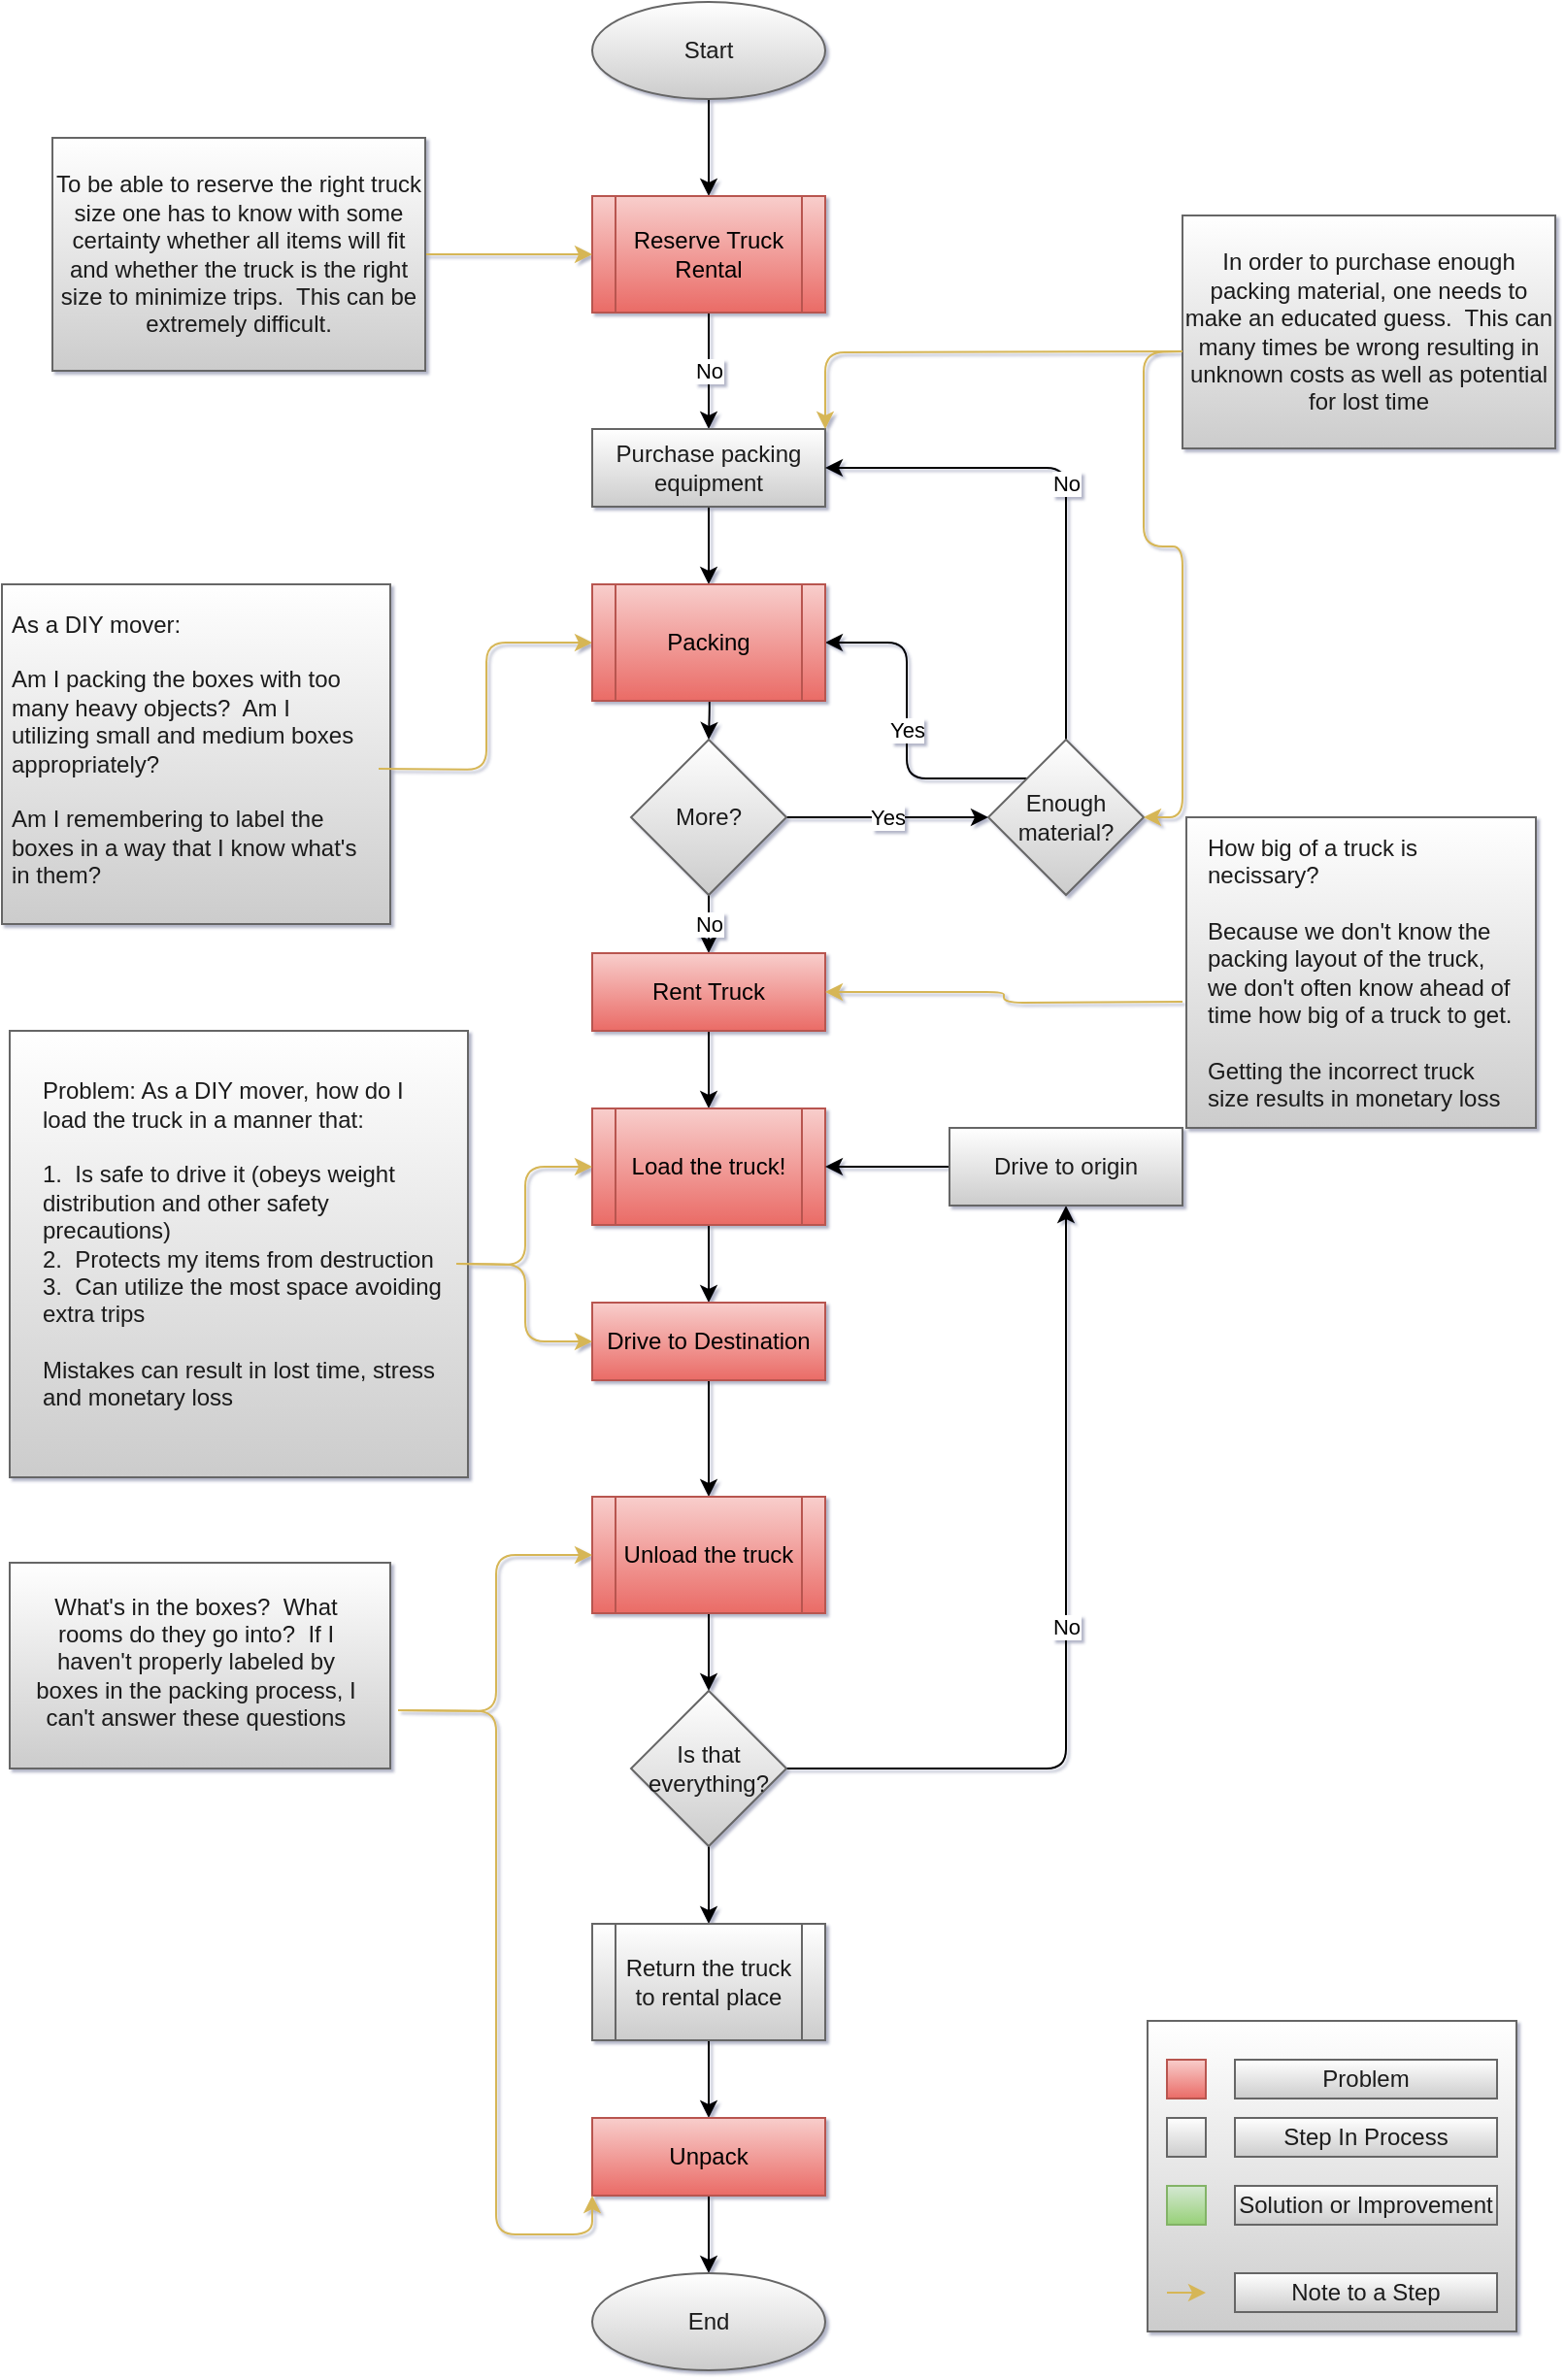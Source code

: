 <mxfile version="13.7.3" type="device" pages="4"><diagram id="C5RBs43oDa-KdzZeNtuy" name="Problem Overview"><mxGraphModel dx="236" dy="830" grid="1" gridSize="10" guides="1" tooltips="1" connect="1" arrows="1" fold="1" page="1" pageScale="1" pageWidth="850" pageHeight="1100" math="0" shadow="1"><root><mxCell id="WIyWlLk6GJQsqaUBKTNV-0"/><mxCell id="WIyWlLk6GJQsqaUBKTNV-1" parent="WIyWlLk6GJQsqaUBKTNV-0"/><mxCell id="DyLgXzrtBlcZjYFxmHDM-211" value="" style="whiteSpace=wrap;html=1;fillColor=#FFFFFF;gradientColor=#CCCCCC;strokeColor=#666666;fontColor=#1A1A1A;" parent="WIyWlLk6GJQsqaUBKTNV-1" vertex="1"><mxGeometry x="1480" y="520" width="180" height="160" as="geometry"/></mxCell><mxCell id="DyLgXzrtBlcZjYFxmHDM-210" value="&lt;span style=&quot;text-align: left&quot;&gt;In order to purchase enough packing material, one needs to make an educated guess.&amp;nbsp; This can many times be wrong resulting in unknown costs as well as potential for lost time&lt;/span&gt;" style="whiteSpace=wrap;html=1;fillColor=#FFFFFF;gradientColor=#CCCCCC;strokeColor=#666666;fontColor=#1A1A1A;" parent="WIyWlLk6GJQsqaUBKTNV-1" vertex="1"><mxGeometry x="1478" y="210" width="192" height="120" as="geometry"/></mxCell><mxCell id="DyLgXzrtBlcZjYFxmHDM-209" value="" style="whiteSpace=wrap;html=1;fillColor=#FFFFFF;gradientColor=#CCCCCC;strokeColor=#666666;fontColor=#1A1A1A;" parent="WIyWlLk6GJQsqaUBKTNV-1" vertex="1"><mxGeometry x="870" y="400" width="200" height="175" as="geometry"/></mxCell><mxCell id="DyLgXzrtBlcZjYFxmHDM-208" value="" style="whiteSpace=wrap;html=1;fillColor=#FFFFFF;gradientColor=#CCCCCC;strokeColor=#666666;fontColor=#1A1A1A;" parent="WIyWlLk6GJQsqaUBKTNV-1" vertex="1"><mxGeometry x="874" y="630" width="236" height="230" as="geometry"/></mxCell><mxCell id="DyLgXzrtBlcZjYFxmHDM-207" value="" style="whiteSpace=wrap;html=1;fillColor=#FFFFFF;gradientColor=#CCCCCC;strokeColor=#666666;fontColor=#1A1A1A;" parent="WIyWlLk6GJQsqaUBKTNV-1" vertex="1"><mxGeometry x="874" y="904" width="196" height="106" as="geometry"/></mxCell><mxCell id="0itfyKc3-GttF6jyZiGI-0" style="edgeStyle=orthogonalEdgeStyle;rounded=0;orthogonalLoop=1;jettySize=auto;html=1;entryX=0.5;entryY=0;entryDx=0;entryDy=0;" edge="1" parent="WIyWlLk6GJQsqaUBKTNV-1" source="DyLgXzrtBlcZjYFxmHDM-59" target="acMfZRj4_-eAgjOWTbhV-0"><mxGeometry relative="1" as="geometry"/></mxCell><mxCell id="DyLgXzrtBlcZjYFxmHDM-59" value="Start" style="ellipse;whiteSpace=wrap;html=1;fillColor=#FFFFFF;gradientColor=#CCCCCC;strokeColor=#666666;fontColor=#1A1A1A;" parent="WIyWlLk6GJQsqaUBKTNV-1" vertex="1"><mxGeometry x="1174" y="100" width="120" height="50" as="geometry"/></mxCell><mxCell id="DyLgXzrtBlcZjYFxmHDM-60" value="No" style="edgeStyle=orthogonalEdgeStyle;orthogonalLoop=1;jettySize=auto;html=1;exitX=0.5;exitY=1;exitDx=0;exitDy=0;" parent="WIyWlLk6GJQsqaUBKTNV-1" source="acMfZRj4_-eAgjOWTbhV-0" target="DyLgXzrtBlcZjYFxmHDM-64" edge="1"><mxGeometry relative="1" as="geometry"><mxPoint x="1234" y="230" as="sourcePoint"/></mxGeometry></mxCell><mxCell id="DyLgXzrtBlcZjYFxmHDM-63" style="edgeStyle=orthogonalEdgeStyle;orthogonalLoop=1;jettySize=auto;html=1;" parent="WIyWlLk6GJQsqaUBKTNV-1" source="DyLgXzrtBlcZjYFxmHDM-64" edge="1"><mxGeometry relative="1" as="geometry"><mxPoint x="1234" y="400" as="targetPoint"/></mxGeometry></mxCell><mxCell id="DyLgXzrtBlcZjYFxmHDM-64" value="Purchase packing equipment" style="whiteSpace=wrap;html=1;fontSize=12;fillColor=#FFFFFF;gradientColor=#CCCCCC;strokeColor=#666666;fontColor=#1A1A1A;" parent="WIyWlLk6GJQsqaUBKTNV-1" vertex="1"><mxGeometry x="1174" y="320" width="120" height="40" as="geometry"/></mxCell><mxCell id="DyLgXzrtBlcZjYFxmHDM-65" value="" style="edgeStyle=orthogonalEdgeStyle;orthogonalLoop=1;jettySize=auto;html=1;" parent="WIyWlLk6GJQsqaUBKTNV-1" target="DyLgXzrtBlcZjYFxmHDM-69" edge="1"><mxGeometry relative="1" as="geometry"><mxPoint x="1234" y="440" as="sourcePoint"/></mxGeometry></mxCell><mxCell id="DyLgXzrtBlcZjYFxmHDM-67" value="Yes" style="edgeStyle=orthogonalEdgeStyle;orthogonalLoop=1;jettySize=auto;html=1;" parent="WIyWlLk6GJQsqaUBKTNV-1" source="DyLgXzrtBlcZjYFxmHDM-69" target="DyLgXzrtBlcZjYFxmHDM-72" edge="1"><mxGeometry relative="1" as="geometry"/></mxCell><mxCell id="DyLgXzrtBlcZjYFxmHDM-68" value="No" style="edgeStyle=orthogonalEdgeStyle;orthogonalLoop=1;jettySize=auto;html=1;" parent="WIyWlLk6GJQsqaUBKTNV-1" source="DyLgXzrtBlcZjYFxmHDM-69" target="DyLgXzrtBlcZjYFxmHDM-74" edge="1"><mxGeometry relative="1" as="geometry"/></mxCell><mxCell id="DyLgXzrtBlcZjYFxmHDM-69" value="More?" style="rhombus;whiteSpace=wrap;html=1;fillColor=#FFFFFF;gradientColor=#CCCCCC;strokeColor=#666666;fontColor=#1A1A1A;" parent="WIyWlLk6GJQsqaUBKTNV-1" vertex="1"><mxGeometry x="1194" y="480" width="80" height="80" as="geometry"/></mxCell><mxCell id="DyLgXzrtBlcZjYFxmHDM-70" value="No" style="edgeStyle=orthogonalEdgeStyle;orthogonalLoop=1;jettySize=auto;html=1;entryX=1;entryY=0.5;entryDx=0;entryDy=0;exitX=0.5;exitY=0;exitDx=0;exitDy=0;" parent="WIyWlLk6GJQsqaUBKTNV-1" source="DyLgXzrtBlcZjYFxmHDM-72" target="DyLgXzrtBlcZjYFxmHDM-64" edge="1"><mxGeometry relative="1" as="geometry"/></mxCell><mxCell id="DyLgXzrtBlcZjYFxmHDM-71" value="Yes" style="edgeStyle=orthogonalEdgeStyle;orthogonalLoop=1;jettySize=auto;html=1;entryX=1;entryY=0.5;entryDx=0;entryDy=0;exitX=0;exitY=0;exitDx=0;exitDy=0;" parent="WIyWlLk6GJQsqaUBKTNV-1" source="DyLgXzrtBlcZjYFxmHDM-72" target="7VeZ6zCyq4JgEeCvfGma-0" edge="1"><mxGeometry relative="1" as="geometry"><mxPoint x="1294" y="420" as="targetPoint"/></mxGeometry></mxCell><mxCell id="DyLgXzrtBlcZjYFxmHDM-72" value="Enough material?" style="rhombus;whiteSpace=wrap;html=1;fillColor=#FFFFFF;gradientColor=#CCCCCC;strokeColor=#666666;fontColor=#1A1A1A;" parent="WIyWlLk6GJQsqaUBKTNV-1" vertex="1"><mxGeometry x="1378" y="480" width="80" height="80" as="geometry"/></mxCell><mxCell id="DyLgXzrtBlcZjYFxmHDM-73" value="" style="edgeStyle=orthogonalEdgeStyle;orthogonalLoop=1;jettySize=auto;html=1;" parent="WIyWlLk6GJQsqaUBKTNV-1" source="DyLgXzrtBlcZjYFxmHDM-74" target="DyLgXzrtBlcZjYFxmHDM-76" edge="1"><mxGeometry relative="1" as="geometry"/></mxCell><mxCell id="DyLgXzrtBlcZjYFxmHDM-74" value="Rent Truck" style="whiteSpace=wrap;html=1;fontSize=12;glass=0;strokeWidth=1;shadow=0;fillColor=#f8cecc;gradientColor=#ea6b66;strokeColor=#b85450;" parent="WIyWlLk6GJQsqaUBKTNV-1" vertex="1"><mxGeometry x="1174" y="590" width="120" height="40" as="geometry"/></mxCell><mxCell id="DyLgXzrtBlcZjYFxmHDM-75" value="" style="edgeStyle=orthogonalEdgeStyle;orthogonalLoop=1;jettySize=auto;html=1;" parent="WIyWlLk6GJQsqaUBKTNV-1" source="DyLgXzrtBlcZjYFxmHDM-76" target="DyLgXzrtBlcZjYFxmHDM-78" edge="1"><mxGeometry relative="1" as="geometry"/></mxCell><mxCell id="DyLgXzrtBlcZjYFxmHDM-76" value="Load the truck!" style="shape=process;whiteSpace=wrap;html=1;backgroundOutline=1;fillColor=#f8cecc;gradientColor=#ea6b66;strokeColor=#b85450;" parent="WIyWlLk6GJQsqaUBKTNV-1" vertex="1"><mxGeometry x="1174" y="670" width="120" height="60" as="geometry"/></mxCell><mxCell id="DyLgXzrtBlcZjYFxmHDM-77" value="" style="edgeStyle=orthogonalEdgeStyle;orthogonalLoop=1;jettySize=auto;html=1;" parent="WIyWlLk6GJQsqaUBKTNV-1" source="DyLgXzrtBlcZjYFxmHDM-78" target="DyLgXzrtBlcZjYFxmHDM-80" edge="1"><mxGeometry relative="1" as="geometry"/></mxCell><mxCell id="DyLgXzrtBlcZjYFxmHDM-78" value="Drive to Destination" style="whiteSpace=wrap;html=1;fontSize=12;glass=0;strokeWidth=1;shadow=0;fillColor=#f8cecc;gradientColor=#ea6b66;strokeColor=#b85450;" parent="WIyWlLk6GJQsqaUBKTNV-1" vertex="1"><mxGeometry x="1174" y="770" width="120" height="40" as="geometry"/></mxCell><mxCell id="DyLgXzrtBlcZjYFxmHDM-79" value="" style="edgeStyle=orthogonalEdgeStyle;orthogonalLoop=1;jettySize=auto;html=1;" parent="WIyWlLk6GJQsqaUBKTNV-1" source="DyLgXzrtBlcZjYFxmHDM-80" target="DyLgXzrtBlcZjYFxmHDM-83" edge="1"><mxGeometry relative="1" as="geometry"/></mxCell><mxCell id="DyLgXzrtBlcZjYFxmHDM-80" value="Unload the truck" style="shape=process;whiteSpace=wrap;html=1;backgroundOutline=1;fillColor=#f8cecc;gradientColor=#ea6b66;strokeColor=#b85450;" parent="WIyWlLk6GJQsqaUBKTNV-1" vertex="1"><mxGeometry x="1174" y="870" width="120" height="60" as="geometry"/></mxCell><mxCell id="DyLgXzrtBlcZjYFxmHDM-81" value="No" style="edgeStyle=orthogonalEdgeStyle;orthogonalLoop=1;jettySize=auto;html=1;entryX=0.5;entryY=1;entryDx=0;entryDy=0;" parent="WIyWlLk6GJQsqaUBKTNV-1" source="DyLgXzrtBlcZjYFxmHDM-83" target="DyLgXzrtBlcZjYFxmHDM-85" edge="1"><mxGeometry relative="1" as="geometry"/></mxCell><mxCell id="DyLgXzrtBlcZjYFxmHDM-82" value="" style="edgeStyle=orthogonalEdgeStyle;orthogonalLoop=1;jettySize=auto;html=1;" parent="WIyWlLk6GJQsqaUBKTNV-1" source="DyLgXzrtBlcZjYFxmHDM-83" target="DyLgXzrtBlcZjYFxmHDM-87" edge="1"><mxGeometry relative="1" as="geometry"/></mxCell><mxCell id="DyLgXzrtBlcZjYFxmHDM-83" value="Is that everything?" style="rhombus;whiteSpace=wrap;html=1;fillColor=#FFFFFF;gradientColor=#CCCCCC;strokeColor=#666666;fontColor=#1A1A1A;" parent="WIyWlLk6GJQsqaUBKTNV-1" vertex="1"><mxGeometry x="1194" y="970" width="80" height="80" as="geometry"/></mxCell><mxCell id="DyLgXzrtBlcZjYFxmHDM-84" value="" style="edgeStyle=orthogonalEdgeStyle;orthogonalLoop=1;jettySize=auto;html=1;" parent="WIyWlLk6GJQsqaUBKTNV-1" source="DyLgXzrtBlcZjYFxmHDM-85" target="DyLgXzrtBlcZjYFxmHDM-76" edge="1"><mxGeometry relative="1" as="geometry"/></mxCell><mxCell id="DyLgXzrtBlcZjYFxmHDM-85" value="Drive to origin" style="whiteSpace=wrap;html=1;fontSize=12;glass=0;strokeWidth=1;shadow=0;fillColor=#FFFFFF;gradientColor=#CCCCCC;strokeColor=#666666;fontColor=#1A1A1A;" parent="WIyWlLk6GJQsqaUBKTNV-1" vertex="1"><mxGeometry x="1358" y="680" width="120" height="40" as="geometry"/></mxCell><mxCell id="DyLgXzrtBlcZjYFxmHDM-86" value="" style="edgeStyle=orthogonalEdgeStyle;orthogonalLoop=1;jettySize=auto;html=1;" parent="WIyWlLk6GJQsqaUBKTNV-1" source="DyLgXzrtBlcZjYFxmHDM-87" target="DyLgXzrtBlcZjYFxmHDM-88" edge="1"><mxGeometry relative="1" as="geometry"/></mxCell><mxCell id="DyLgXzrtBlcZjYFxmHDM-87" value="Return the truck to rental place" style="shape=process;whiteSpace=wrap;html=1;backgroundOutline=1;fillColor=#FFFFFF;gradientColor=#CCCCCC;strokeColor=#666666;fontColor=#1A1A1A;" parent="WIyWlLk6GJQsqaUBKTNV-1" vertex="1"><mxGeometry x="1174" y="1090" width="120" height="60" as="geometry"/></mxCell><mxCell id="yspAP1TjKuy38yF3KLQW-1" value="" style="edgeStyle=orthogonalEdgeStyle;orthogonalLoop=1;jettySize=auto;html=1;" parent="WIyWlLk6GJQsqaUBKTNV-1" source="DyLgXzrtBlcZjYFxmHDM-88" target="yspAP1TjKuy38yF3KLQW-0" edge="1"><mxGeometry relative="1" as="geometry"/></mxCell><mxCell id="DyLgXzrtBlcZjYFxmHDM-88" value="Unpack" style="whiteSpace=wrap;html=1;fontSize=12;glass=0;strokeWidth=1;shadow=0;fillColor=#f8cecc;gradientColor=#ea6b66;strokeColor=#b85450;" parent="WIyWlLk6GJQsqaUBKTNV-1" vertex="1"><mxGeometry x="1174" y="1190" width="120" height="40" as="geometry"/></mxCell><mxCell id="DyLgXzrtBlcZjYFxmHDM-91" style="edgeStyle=orthogonalEdgeStyle;orthogonalLoop=1;jettySize=auto;html=1;entryX=1;entryY=0;entryDx=0;entryDy=0;gradientColor=#ffd966;fillColor=#fff2cc;strokeColor=#d6b656;" parent="WIyWlLk6GJQsqaUBKTNV-1" target="DyLgXzrtBlcZjYFxmHDM-64" edge="1"><mxGeometry relative="1" as="geometry"><mxPoint x="1478" y="280" as="sourcePoint"/></mxGeometry></mxCell><mxCell id="DyLgXzrtBlcZjYFxmHDM-92" style="edgeStyle=orthogonalEdgeStyle;orthogonalLoop=1;jettySize=auto;html=1;entryX=1;entryY=0.5;entryDx=0;entryDy=0;gradientColor=#ffd966;fillColor=#fff2cc;strokeColor=#d6b656;" parent="WIyWlLk6GJQsqaUBKTNV-1" target="DyLgXzrtBlcZjYFxmHDM-72" edge="1"><mxGeometry relative="1" as="geometry"><mxPoint x="1478" y="280" as="sourcePoint"/></mxGeometry></mxCell><mxCell id="DyLgXzrtBlcZjYFxmHDM-94" style="edgeStyle=orthogonalEdgeStyle;orthogonalLoop=1;jettySize=auto;html=1;gradientColor=#ffd966;fillColor=#fff2cc;strokeColor=#d6b656;" parent="WIyWlLk6GJQsqaUBKTNV-1" target="DyLgXzrtBlcZjYFxmHDM-74" edge="1"><mxGeometry relative="1" as="geometry"><mxPoint x="1478" y="615" as="sourcePoint"/></mxGeometry></mxCell><mxCell id="DyLgXzrtBlcZjYFxmHDM-96" style="edgeStyle=orthogonalEdgeStyle;orthogonalLoop=1;jettySize=auto;html=1;entryX=0;entryY=0.5;entryDx=0;entryDy=0;gradientColor=#ffd966;fillColor=#fff2cc;strokeColor=#d6b656;" parent="WIyWlLk6GJQsqaUBKTNV-1" target="DyLgXzrtBlcZjYFxmHDM-76" edge="1"><mxGeometry relative="1" as="geometry"><mxPoint x="1104" y="750" as="sourcePoint"/></mxGeometry></mxCell><mxCell id="DyLgXzrtBlcZjYFxmHDM-97" style="edgeStyle=orthogonalEdgeStyle;orthogonalLoop=1;jettySize=auto;html=1;entryX=0;entryY=0.5;entryDx=0;entryDy=0;gradientColor=#ffd966;fillColor=#fff2cc;strokeColor=#d6b656;" parent="WIyWlLk6GJQsqaUBKTNV-1" target="DyLgXzrtBlcZjYFxmHDM-78" edge="1"><mxGeometry relative="1" as="geometry"><mxPoint x="1104" y="750" as="sourcePoint"/></mxGeometry></mxCell><mxCell id="DyLgXzrtBlcZjYFxmHDM-99" style="edgeStyle=orthogonalEdgeStyle;orthogonalLoop=1;jettySize=auto;html=1;entryX=0;entryY=0.5;entryDx=0;entryDy=0;gradientColor=#ffd966;fillColor=#fff2cc;strokeColor=#d6b656;" parent="WIyWlLk6GJQsqaUBKTNV-1" target="DyLgXzrtBlcZjYFxmHDM-80" edge="1"><mxGeometry relative="1" as="geometry"><mxPoint x="1074" y="980" as="sourcePoint"/></mxGeometry></mxCell><mxCell id="DyLgXzrtBlcZjYFxmHDM-100" style="edgeStyle=orthogonalEdgeStyle;orthogonalLoop=1;jettySize=auto;html=1;entryX=0;entryY=1;entryDx=0;entryDy=0;gradientColor=#ffd966;fillColor=#fff2cc;strokeColor=#d6b656;" parent="WIyWlLk6GJQsqaUBKTNV-1" target="DyLgXzrtBlcZjYFxmHDM-88" edge="1"><mxGeometry relative="1" as="geometry"><mxPoint x="1074" y="980" as="sourcePoint"/></mxGeometry></mxCell><mxCell id="DyLgXzrtBlcZjYFxmHDM-102" style="edgeStyle=orthogonalEdgeStyle;orthogonalLoop=1;jettySize=auto;html=1;exitX=0.5;exitY=1;exitDx=0;exitDy=0;" parent="WIyWlLk6GJQsqaUBKTNV-1" edge="1"><mxGeometry relative="1" as="geometry"><mxPoint x="979" y="1040" as="sourcePoint"/><mxPoint x="979" y="1040" as="targetPoint"/></mxGeometry></mxCell><mxCell id="DyLgXzrtBlcZjYFxmHDM-103" style="edgeStyle=orthogonalEdgeStyle;orthogonalLoop=1;jettySize=auto;html=1;entryX=0;entryY=0.5;entryDx=0;entryDy=0;gradientColor=#ffd966;fillColor=#fff2cc;strokeColor=#d6b656;" parent="WIyWlLk6GJQsqaUBKTNV-1" target="7VeZ6zCyq4JgEeCvfGma-0" edge="1"><mxGeometry relative="1" as="geometry"><mxPoint x="1064" y="495" as="sourcePoint"/><mxPoint x="1174" y="420" as="targetPoint"/></mxGeometry></mxCell><mxCell id="DyLgXzrtBlcZjYFxmHDM-197" value="" style="group;fillColor=#FFFFFF;gradientColor=#CCCCCC;strokeColor=#666666;fontColor=#1A1A1A;" parent="WIyWlLk6GJQsqaUBKTNV-1" vertex="1" connectable="0"><mxGeometry x="1460" y="1140" width="190" height="160" as="geometry"/></mxCell><mxCell id="DyLgXzrtBlcZjYFxmHDM-198" value="" style="verticalLabelPosition=bottom;verticalAlign=top;html=1;shape=mxgraph.basic.rect;fillColor2=none;strokeWidth=1;size=20;indent=5;fillColor=#FFFFFF;gradientColor=#CCCCCC;strokeColor=#666666;fontColor=#1A1A1A;" parent="DyLgXzrtBlcZjYFxmHDM-197" vertex="1"><mxGeometry width="190" height="160" as="geometry"/></mxCell><mxCell id="DyLgXzrtBlcZjYFxmHDM-199" value="" style="verticalLabelPosition=bottom;verticalAlign=top;html=1;shape=mxgraph.basic.rect;fillColor2=none;strokeWidth=1;size=20;indent=5;fillColor=#f8cecc;gradientColor=#ea6b66;strokeColor=#b85450;" parent="DyLgXzrtBlcZjYFxmHDM-197" vertex="1"><mxGeometry x="10" y="20" width="20" height="20" as="geometry"/></mxCell><mxCell id="DyLgXzrtBlcZjYFxmHDM-200" value="Problem" style="text;html=1;align=center;verticalAlign=middle;whiteSpace=wrap;fillColor=#FFFFFF;gradientColor=#CCCCCC;strokeColor=#666666;fontColor=#1A1A1A;" parent="DyLgXzrtBlcZjYFxmHDM-197" vertex="1"><mxGeometry x="45" y="20" width="135" height="20" as="geometry"/></mxCell><mxCell id="DyLgXzrtBlcZjYFxmHDM-201" value="" style="verticalLabelPosition=bottom;verticalAlign=top;html=1;shape=mxgraph.basic.rect;fillColor2=none;strokeWidth=1;size=20;indent=5;fillColor=#FFFFFF;gradientColor=#CCCCCC;strokeColor=#666666;fontColor=#1A1A1A;" parent="DyLgXzrtBlcZjYFxmHDM-197" vertex="1"><mxGeometry x="10" y="50" width="20" height="20" as="geometry"/></mxCell><mxCell id="DyLgXzrtBlcZjYFxmHDM-202" value="Step In Process" style="text;html=1;align=center;verticalAlign=middle;whiteSpace=wrap;fillColor=#FFFFFF;gradientColor=#CCCCCC;strokeColor=#666666;fontColor=#1A1A1A;" parent="DyLgXzrtBlcZjYFxmHDM-197" vertex="1"><mxGeometry x="45" y="50" width="135" height="20" as="geometry"/></mxCell><mxCell id="DyLgXzrtBlcZjYFxmHDM-203" value="" style="verticalLabelPosition=bottom;verticalAlign=top;html=1;shape=mxgraph.basic.rect;fillColor2=none;strokeWidth=1;size=20;indent=5;fillColor=#d5e8d4;gradientColor=#97d077;strokeColor=#82b366;" parent="DyLgXzrtBlcZjYFxmHDM-197" vertex="1"><mxGeometry x="10" y="85" width="20" height="20" as="geometry"/></mxCell><mxCell id="DyLgXzrtBlcZjYFxmHDM-204" value="Solution or Improvement" style="text;html=1;align=center;verticalAlign=middle;whiteSpace=wrap;fillColor=#FFFFFF;gradientColor=#CCCCCC;strokeColor=#666666;fontColor=#1A1A1A;" parent="DyLgXzrtBlcZjYFxmHDM-197" vertex="1"><mxGeometry x="45" y="85" width="135" height="20" as="geometry"/></mxCell><mxCell id="DyLgXzrtBlcZjYFxmHDM-205" value="" style="endArrow=classic;html=1;gradientColor=#ffd966;fillColor=#fff2cc;strokeColor=#d6b656;" parent="DyLgXzrtBlcZjYFxmHDM-197" edge="1"><mxGeometry width="50" height="50" relative="1" as="geometry"><mxPoint x="10" y="140" as="sourcePoint"/><mxPoint x="30" y="140" as="targetPoint"/></mxGeometry></mxCell><mxCell id="DyLgXzrtBlcZjYFxmHDM-206" value="Note to a Step" style="text;html=1;align=center;verticalAlign=middle;whiteSpace=wrap;fillColor=#FFFFFF;gradientColor=#CCCCCC;strokeColor=#666666;fontColor=#1A1A1A;" parent="DyLgXzrtBlcZjYFxmHDM-197" vertex="1"><mxGeometry x="45" y="130" width="135" height="20" as="geometry"/></mxCell><mxCell id="yspAP1TjKuy38yF3KLQW-0" value="End" style="ellipse;whiteSpace=wrap;html=1;fillColor=#FFFFFF;gradientColor=#CCCCCC;strokeColor=#666666;fontColor=#1A1A1A;" parent="WIyWlLk6GJQsqaUBKTNV-1" vertex="1"><mxGeometry x="1174" y="1270" width="120" height="50" as="geometry"/></mxCell><mxCell id="yspAP1TjKuy38yF3KLQW-2" value="&lt;div style=&quot;text-align: left&quot;&gt;How big of a truck is necissary?&lt;/div&gt;&lt;div style=&quot;text-align: left&quot;&gt;&lt;br&gt;&lt;/div&gt;&lt;div style=&quot;text-align: left&quot;&gt;Because we don't know the packing layout of the truck, we don't often know ahead of time how big of a truck to get.&lt;/div&gt;&lt;div style=&quot;text-align: left&quot;&gt;&lt;br&gt;&lt;/div&gt;&lt;div style=&quot;text-align: left&quot;&gt;Getting the incorrect truck size results in monetary loss&lt;/div&gt;" style="text;html=1;strokeColor=none;fillColor=none;align=center;verticalAlign=middle;whiteSpace=wrap;rounded=0;fontColor=#1A1A1A;" parent="WIyWlLk6GJQsqaUBKTNV-1" vertex="1"><mxGeometry x="1490" y="530" width="160" height="140" as="geometry"/></mxCell><mxCell id="yspAP1TjKuy38yF3KLQW-4" value="&lt;div style=&quot;text-align: left&quot;&gt;As a DIY mover:&lt;/div&gt;&lt;div style=&quot;text-align: left&quot;&gt;&lt;br&gt;&lt;/div&gt;&lt;div style=&quot;text-align: left&quot;&gt;Am I packing the boxes with too many heavy objects?&amp;nbsp; Am I utilizing small and medium boxes appropriately?&lt;br&gt;&lt;/div&gt;&lt;div style=&quot;text-align: left&quot;&gt;&lt;br&gt;&lt;/div&gt;&lt;div style=&quot;text-align: left&quot;&gt;Am I remembering to label the boxes in a way that I know what's in them?&lt;/div&gt;" style="text;html=1;strokeColor=none;fillColor=none;align=center;verticalAlign=middle;whiteSpace=wrap;rounded=0;fontColor=#1A1A1A;" parent="WIyWlLk6GJQsqaUBKTNV-1" vertex="1"><mxGeometry x="874" y="400" width="186" height="170" as="geometry"/></mxCell><mxCell id="yspAP1TjKuy38yF3KLQW-5" value="&lt;div style=&quot;text-align: left&quot;&gt;Problem: As a DIY mover, how do I load the truck in a manner that:&lt;/div&gt;&lt;div style=&quot;text-align: left&quot;&gt;&lt;br&gt;&lt;/div&gt;&lt;div style=&quot;text-align: left&quot;&gt;1.&amp;nbsp; Is safe to drive it (obeys weight distribution and other safety precautions)&lt;br&gt;&lt;/div&gt;&lt;div style=&quot;text-align: left&quot;&gt;2.&amp;nbsp; Protects my items from destruction&lt;/div&gt;&lt;div style=&quot;text-align: left&quot;&gt;3.&amp;nbsp; Can utilize the most space avoiding extra trips&lt;/div&gt;&lt;div style=&quot;text-align: left&quot;&gt;&lt;br&gt;&lt;/div&gt;&lt;div style=&quot;text-align: left&quot;&gt;Mistakes can result in lost time, stress and monetary loss&lt;/div&gt;" style="text;html=1;strokeColor=none;fillColor=none;align=center;verticalAlign=middle;whiteSpace=wrap;rounded=0;fontColor=#1A1A1A;" parent="WIyWlLk6GJQsqaUBKTNV-1" vertex="1"><mxGeometry x="890" y="640" width="210" height="200" as="geometry"/></mxCell><mxCell id="yspAP1TjKuy38yF3KLQW-6" value="&lt;span style=&quot;text-align: left&quot;&gt;What's in the boxes?&amp;nbsp; What rooms do they go into?&amp;nbsp; If I haven't properly labeled by boxes in the packing process, I can't answer these questions&lt;/span&gt;" style="text;html=1;strokeColor=none;fillColor=none;align=center;verticalAlign=middle;whiteSpace=wrap;rounded=0;fontColor=#1A1A1A;" parent="WIyWlLk6GJQsqaUBKTNV-1" vertex="1"><mxGeometry x="880" y="910" width="180" height="90" as="geometry"/></mxCell><mxCell id="7VeZ6zCyq4JgEeCvfGma-0" value="Packing" style="shape=process;whiteSpace=wrap;html=1;backgroundOutline=1;gradientColor=#ea6b66;fillColor=#f8cecc;strokeColor=#b85450;" parent="WIyWlLk6GJQsqaUBKTNV-1" vertex="1"><mxGeometry x="1174" y="400" width="120" height="60" as="geometry"/></mxCell><mxCell id="acMfZRj4_-eAgjOWTbhV-0" value="Reserve Truck Rental" style="shape=process;whiteSpace=wrap;html=1;backgroundOutline=1;strokeColor=#b85450;fillColor=#f8cecc;gradientColor=#ea6b66;" vertex="1" parent="WIyWlLk6GJQsqaUBKTNV-1"><mxGeometry x="1174" y="200" width="120" height="60" as="geometry"/></mxCell><mxCell id="acMfZRj4_-eAgjOWTbhV-3" style="edgeStyle=orthogonalEdgeStyle;rounded=1;orthogonalLoop=1;jettySize=auto;html=1;entryX=0;entryY=0.5;entryDx=0;entryDy=0;strokeColor=#d6b656;fillColor=#fff2cc;gradientColor=#ffd966;" edge="1" parent="WIyWlLk6GJQsqaUBKTNV-1" source="acMfZRj4_-eAgjOWTbhV-2" target="acMfZRj4_-eAgjOWTbhV-0"><mxGeometry relative="1" as="geometry"/></mxCell><mxCell id="acMfZRj4_-eAgjOWTbhV-2" value="To be able to reserve the right truck size one has to know with some certainty whether all items will fit and whether the truck is the right size to minimize trips.&amp;nbsp; This can be extremely difficult." style="whiteSpace=wrap;html=1;fillColor=#FFFFFF;gradientColor=#CCCCCC;strokeColor=#666666;fontColor=#1A1A1A;glass=0;spacing=2;" vertex="1" parent="WIyWlLk6GJQsqaUBKTNV-1"><mxGeometry x="896" y="170" width="192" height="120" as="geometry"/></mxCell></root></mxGraphModel></diagram><diagram id="x00wL6P3tj1RHZsBZmqV" name="Pre-Move"><mxGraphModel dx="1086" dy="830" grid="1" gridSize="10" guides="1" tooltips="1" connect="1" arrows="1" fold="1" page="1" pageScale="1" pageWidth="850" pageHeight="1100" math="0" shadow="0"><root><mxCell id="VOyi4eSPJhqy1Ba3iAlA-0"/><mxCell id="VOyi4eSPJhqy1Ba3iAlA-1" parent="VOyi4eSPJhqy1Ba3iAlA-0"/><mxCell id="FVb2MInVUWblncjjupIr-2" style="edgeStyle=orthogonalEdgeStyle;orthogonalLoop=1;jettySize=auto;html=1;entryX=0.5;entryY=0;entryDx=0;entryDy=0;" parent="VOyi4eSPJhqy1Ba3iAlA-1" source="FVb2MInVUWblncjjupIr-3" target="h83wjQG8SRNKwDdhPuxF-0" edge="1"><mxGeometry relative="1" as="geometry"><mxPoint x="280" y="300" as="targetPoint"/></mxGeometry></mxCell><mxCell id="FVb2MInVUWblncjjupIr-3" value="Purchase packing equipment" style="whiteSpace=wrap;html=1;fontSize=12;strokeColor=#666666;fillColor=#FFFFFF;gradientColor=#CCCCCC;fontColor=#1A1A1A;" parent="VOyi4eSPJhqy1Ba3iAlA-1" vertex="1"><mxGeometry x="220" y="210" width="120" height="40" as="geometry"/></mxCell><mxCell id="FVb2MInVUWblncjjupIr-4" value="" style="edgeStyle=orthogonalEdgeStyle;orthogonalLoop=1;jettySize=auto;html=1;exitX=0.5;exitY=1;exitDx=0;exitDy=0;exitPerimeter=0;" parent="VOyi4eSPJhqy1Ba3iAlA-1" source="h83wjQG8SRNKwDdhPuxF-0" target="FVb2MInVUWblncjjupIr-9" edge="1"><mxGeometry relative="1" as="geometry"><mxPoint x="280" y="340" as="sourcePoint"/></mxGeometry></mxCell><mxCell id="FVb2MInVUWblncjjupIr-6" value="Yes" style="edgeStyle=orthogonalEdgeStyle;orthogonalLoop=1;jettySize=auto;html=1;" parent="VOyi4eSPJhqy1Ba3iAlA-1" source="FVb2MInVUWblncjjupIr-9" target="FVb2MInVUWblncjjupIr-12" edge="1"><mxGeometry relative="1" as="geometry"/></mxCell><mxCell id="FVb2MInVUWblncjjupIr-7" style="edgeStyle=orthogonalEdgeStyle;orthogonalLoop=1;jettySize=auto;html=1;entryX=1;entryY=0.5;entryDx=0;entryDy=0;" parent="VOyi4eSPJhqy1Ba3iAlA-1" source="FVb2MInVUWblncjjupIr-9" target="FVb2MInVUWblncjjupIr-24" edge="1"><mxGeometry relative="1" as="geometry"/></mxCell><mxCell id="FVb2MInVUWblncjjupIr-8" value="No" style="edgeLabel;html=1;align=center;verticalAlign=middle;resizable=0;points=[];" parent="FVb2MInVUWblncjjupIr-7" vertex="1" connectable="0"><mxGeometry x="-0.736" y="-3" relative="1" as="geometry"><mxPoint as="offset"/></mxGeometry></mxCell><mxCell id="FVb2MInVUWblncjjupIr-9" value="More?" style="rhombus;whiteSpace=wrap;html=1;fontColor=#1A1A1A;strokeColor=#666666;fillColor=#FFFFFF;gradientColor=#CCCCCC;" parent="VOyi4eSPJhqy1Ba3iAlA-1" vertex="1"><mxGeometry x="240" y="400" width="80" height="80" as="geometry"/></mxCell><mxCell id="FVb2MInVUWblncjjupIr-10" value="No" style="edgeStyle=orthogonalEdgeStyle;orthogonalLoop=1;jettySize=auto;html=1;entryX=1;entryY=0.5;entryDx=0;entryDy=0;exitX=0.5;exitY=0;exitDx=0;exitDy=0;" parent="VOyi4eSPJhqy1Ba3iAlA-1" source="FVb2MInVUWblncjjupIr-12" target="FVb2MInVUWblncjjupIr-3" edge="1"><mxGeometry relative="1" as="geometry"/></mxCell><mxCell id="FVb2MInVUWblncjjupIr-11" value="Yes" style="edgeStyle=orthogonalEdgeStyle;orthogonalLoop=1;jettySize=auto;html=1;entryX=1;entryY=0.5;entryDx=0;entryDy=0;exitX=0;exitY=0;exitDx=0;exitDy=0;" parent="VOyi4eSPJhqy1Ba3iAlA-1" source="FVb2MInVUWblncjjupIr-12" target="h83wjQG8SRNKwDdhPuxF-0" edge="1"><mxGeometry relative="1" as="geometry"><mxPoint x="340" y="320" as="targetPoint"/></mxGeometry></mxCell><mxCell id="FVb2MInVUWblncjjupIr-12" value="Enough material?" style="rhombus;whiteSpace=wrap;html=1;strokeColor=#666666;fillColor=#FFFFFF;gradientColor=#CCCCCC;fontColor=#1A1A1A;" parent="VOyi4eSPJhqy1Ba3iAlA-1" vertex="1"><mxGeometry x="400" y="350" width="80" height="80" as="geometry"/></mxCell><mxCell id="FVb2MInVUWblncjjupIr-19" value="Start" style="ellipse;whiteSpace=wrap;html=1;fontColor=#1A1A1A;strokeColor=#666666;fillColor=#FFFFFF;gradientColor=#CCCCCC;" parent="VOyi4eSPJhqy1Ba3iAlA-1" vertex="1"><mxGeometry x="40" y="110" width="120" height="50" as="geometry"/></mxCell><mxCell id="FVb2MInVUWblncjjupIr-20" style="edgeStyle=orthogonalEdgeStyle;orthogonalLoop=1;jettySize=auto;html=1;exitX=0.5;exitY=1;exitDx=0;exitDy=0;" parent="VOyi4eSPJhqy1Ba3iAlA-1" source="FVb2MInVUWblncjjupIr-19" target="FVb2MInVUWblncjjupIr-24" edge="1"><mxGeometry relative="1" as="geometry"><mxPoint x="100" y="170" as="sourcePoint"/></mxGeometry></mxCell><mxCell id="FVb2MInVUWblncjjupIr-22" style="edgeStyle=orthogonalEdgeStyle;orthogonalLoop=1;jettySize=auto;html=1;" parent="VOyi4eSPJhqy1Ba3iAlA-1" source="FVb2MInVUWblncjjupIr-24" target="FVb2MInVUWblncjjupIr-26" edge="1"><mxGeometry relative="1" as="geometry"/></mxCell><mxCell id="FVb2MInVUWblncjjupIr-23" style="edgeStyle=orthogonalEdgeStyle;orthogonalLoop=1;jettySize=auto;html=1;entryX=0;entryY=0.5;entryDx=0;entryDy=0;" parent="VOyi4eSPJhqy1Ba3iAlA-1" source="FVb2MInVUWblncjjupIr-24" target="EgDQx3jbGXvPpWjE-NIF-0" edge="1"><mxGeometry relative="1" as="geometry"/></mxCell><mxCell id="FVb2MInVUWblncjjupIr-24" value="Pre-Move" style="shape=process;whiteSpace=wrap;html=1;backgroundOutline=1;fontColor=#1A1A1A;strokeColor=#666666;fillColor=#FFFFFF;gradientColor=#CCCCCC;" parent="VOyi4eSPJhqy1Ba3iAlA-1" vertex="1"><mxGeometry x="40" y="210" width="120" height="60" as="geometry"/></mxCell><mxCell id="FVb2MInVUWblncjjupIr-25" style="edgeStyle=orthogonalEdgeStyle;orthogonalLoop=1;jettySize=auto;html=1;" parent="VOyi4eSPJhqy1Ba3iAlA-1" source="FVb2MInVUWblncjjupIr-26" target="FVb2MInVUWblncjjupIr-28" edge="1"><mxGeometry relative="1" as="geometry"/></mxCell><mxCell id="FVb2MInVUWblncjjupIr-26" value="Move" style="shape=process;whiteSpace=wrap;html=1;backgroundOutline=1;fontColor=#1A1A1A;strokeColor=#666666;fillColor=#FFFFFF;gradientColor=#CCCCCC;" parent="VOyi4eSPJhqy1Ba3iAlA-1" vertex="1"><mxGeometry x="40" y="305" width="120" height="60" as="geometry"/></mxCell><mxCell id="FVb2MInVUWblncjjupIr-27" style="edgeStyle=orthogonalEdgeStyle;orthogonalLoop=1;jettySize=auto;html=1;" parent="VOyi4eSPJhqy1Ba3iAlA-1" source="FVb2MInVUWblncjjupIr-28" target="FVb2MInVUWblncjjupIr-29" edge="1"><mxGeometry relative="1" as="geometry"/></mxCell><mxCell id="FVb2MInVUWblncjjupIr-28" value="Post Move" style="shape=process;whiteSpace=wrap;html=1;backgroundOutline=1;fontColor=#1A1A1A;strokeColor=#666666;fillColor=#FFFFFF;gradientColor=#CCCCCC;" parent="VOyi4eSPJhqy1Ba3iAlA-1" vertex="1"><mxGeometry x="40" y="400" width="120" height="60" as="geometry"/></mxCell><mxCell id="FVb2MInVUWblncjjupIr-29" value="End" style="ellipse;whiteSpace=wrap;html=1;fontColor=#1A1A1A;strokeColor=#666666;fillColor=#FFFFFF;gradientColor=#CCCCCC;" parent="VOyi4eSPJhqy1Ba3iAlA-1" vertex="1"><mxGeometry x="40" y="500" width="120" height="50" as="geometry"/></mxCell><mxCell id="_GVyhaTIY6fOgEVAyReF-0" value="" style="group" parent="VOyi4eSPJhqy1Ba3iAlA-1" vertex="1" connectable="0"><mxGeometry x="470" y="110" width="190" height="120" as="geometry"/></mxCell><mxCell id="yZLInBObx2b45_M1gJus-1" value="" style="verticalLabelPosition=bottom;verticalAlign=top;html=1;shape=mxgraph.basic.rect;fillColor2=none;strokeWidth=1;size=20;indent=5;fillColor=#FFFFFF;gradientColor=#CCCCCC;strokeColor=#666666;fontColor=#1A1A1A;" parent="_GVyhaTIY6fOgEVAyReF-0" vertex="1"><mxGeometry width="190" height="120" as="geometry"/></mxCell><mxCell id="yZLInBObx2b45_M1gJus-2" value="" style="verticalLabelPosition=bottom;verticalAlign=top;html=1;shape=mxgraph.basic.rect;fillColor2=none;strokeWidth=1;size=20;indent=5;fillColor=#f8cecc;gradientColor=#ea6b66;strokeColor=#b85450;" parent="_GVyhaTIY6fOgEVAyReF-0" vertex="1"><mxGeometry x="10" y="20" width="20" height="20" as="geometry"/></mxCell><mxCell id="yZLInBObx2b45_M1gJus-3" value="Problem" style="text;html=1;align=center;verticalAlign=middle;whiteSpace=wrap;fillColor=#FFFFFF;gradientColor=#CCCCCC;strokeColor=#666666;fontColor=#1A1A1A;" parent="_GVyhaTIY6fOgEVAyReF-0" vertex="1"><mxGeometry x="45" y="20" width="135" height="20" as="geometry"/></mxCell><mxCell id="yZLInBObx2b45_M1gJus-4" value="" style="verticalLabelPosition=bottom;verticalAlign=top;html=1;shape=mxgraph.basic.rect;fillColor2=none;strokeWidth=1;size=20;indent=5;fillColor=#FFFFFF;gradientColor=#CCCCCC;strokeColor=#666666;fontColor=#1A1A1A;" parent="_GVyhaTIY6fOgEVAyReF-0" vertex="1"><mxGeometry x="10" y="50" width="20" height="20" as="geometry"/></mxCell><mxCell id="yZLInBObx2b45_M1gJus-5" value="Step In Process" style="text;html=1;align=center;verticalAlign=middle;whiteSpace=wrap;fillColor=#FFFFFF;gradientColor=#CCCCCC;strokeColor=#666666;fontColor=#1A1A1A;" parent="_GVyhaTIY6fOgEVAyReF-0" vertex="1"><mxGeometry x="45" y="50" width="135" height="20" as="geometry"/></mxCell><mxCell id="yZLInBObx2b45_M1gJus-6" value="" style="verticalLabelPosition=bottom;verticalAlign=top;html=1;shape=mxgraph.basic.rect;fillColor2=none;strokeWidth=1;size=20;indent=5;fillColor=#d5e8d4;gradientColor=#97d077;strokeColor=#82b366;" parent="_GVyhaTIY6fOgEVAyReF-0" vertex="1"><mxGeometry x="10" y="80" width="20" height="20" as="geometry"/></mxCell><mxCell id="yZLInBObx2b45_M1gJus-7" value="Solution or Improvement" style="text;html=1;align=center;verticalAlign=middle;whiteSpace=wrap;fillColor=#FFFFFF;gradientColor=#CCCCCC;strokeColor=#666666;fontColor=#1A1A1A;" parent="_GVyhaTIY6fOgEVAyReF-0" vertex="1"><mxGeometry x="45" y="80" width="135" height="20" as="geometry"/></mxCell><mxCell id="h83wjQG8SRNKwDdhPuxF-0" value="Pack" style="shape=process;whiteSpace=wrap;html=1;backgroundOutline=1;gradientColor=#ea6b66;fillColor=#f8cecc;strokeColor=#b85450;" parent="VOyi4eSPJhqy1Ba3iAlA-1" vertex="1"><mxGeometry x="220" y="290" width="120" height="60" as="geometry"/></mxCell><mxCell id="EgDQx3jbGXvPpWjE-NIF-1" style="edgeStyle=orthogonalEdgeStyle;rounded=0;orthogonalLoop=1;jettySize=auto;html=1;entryX=0.5;entryY=0;entryDx=0;entryDy=0;" edge="1" parent="VOyi4eSPJhqy1Ba3iAlA-1" source="EgDQx3jbGXvPpWjE-NIF-0" target="FVb2MInVUWblncjjupIr-3"><mxGeometry relative="1" as="geometry"/></mxCell><mxCell id="EgDQx3jbGXvPpWjE-NIF-0" value="Reserve Truck" style="shape=process;whiteSpace=wrap;html=1;backgroundOutline=1;strokeColor=#b85450;fillColor=#f8cecc;gradientColor=#ea6b66;" vertex="1" parent="VOyi4eSPJhqy1Ba3iAlA-1"><mxGeometry x="220" y="110" width="120" height="60" as="geometry"/></mxCell></root></mxGraphModel></diagram><diagram id="CsfnDT3-jlD-Cw8P-sfY" name="Move"><mxGraphModel dx="1086" dy="830" grid="1" gridSize="10" guides="1" tooltips="1" connect="1" arrows="1" fold="1" page="1" pageScale="1" pageWidth="850" pageHeight="1100" math="0" shadow="0"><root><mxCell id="riMenVirvvGgFMHAPlrY-0"/><mxCell id="riMenVirvvGgFMHAPlrY-1" parent="riMenVirvvGgFMHAPlrY-0"/><mxCell id="puz-ez7Ipiny0QmHfkPU-2" value="" style="edgeStyle=orthogonalEdgeStyle;orthogonalLoop=1;jettySize=auto;html=1;" parent="riMenVirvvGgFMHAPlrY-1" source="puz-ez7Ipiny0QmHfkPU-3" target="puz-ez7Ipiny0QmHfkPU-5" edge="1"><mxGeometry relative="1" as="geometry"/></mxCell><mxCell id="puz-ez7Ipiny0QmHfkPU-3" value="Rent Truck" style="whiteSpace=wrap;html=1;fontSize=12;strokeColor=#b85450;fillColor=#f8cecc;gradientColor=#ea6b66;" parent="riMenVirvvGgFMHAPlrY-1" vertex="1"><mxGeometry x="260" y="184" width="120" height="40" as="geometry"/></mxCell><mxCell id="puz-ez7Ipiny0QmHfkPU-4" value="" style="edgeStyle=orthogonalEdgeStyle;orthogonalLoop=1;jettySize=auto;html=1;" parent="riMenVirvvGgFMHAPlrY-1" source="puz-ez7Ipiny0QmHfkPU-5" target="puz-ez7Ipiny0QmHfkPU-7" edge="1"><mxGeometry relative="1" as="geometry"/></mxCell><mxCell id="puz-ez7Ipiny0QmHfkPU-5" value="Load the truck!" style="shape=process;whiteSpace=wrap;html=1;backgroundOutline=1;strokeColor=#b85450;fillColor=#f8cecc;gradientColor=#ea6b66;" parent="riMenVirvvGgFMHAPlrY-1" vertex="1"><mxGeometry x="260" y="259" width="120" height="60" as="geometry"/></mxCell><mxCell id="puz-ez7Ipiny0QmHfkPU-6" value="" style="edgeStyle=orthogonalEdgeStyle;orthogonalLoop=1;jettySize=auto;html=1;" parent="riMenVirvvGgFMHAPlrY-1" source="puz-ez7Ipiny0QmHfkPU-7" target="puz-ez7Ipiny0QmHfkPU-9" edge="1"><mxGeometry relative="1" as="geometry"/></mxCell><mxCell id="puz-ez7Ipiny0QmHfkPU-7" value="Drive to Destination" style="whiteSpace=wrap;html=1;fontSize=12;strokeColor=#b85450;fillColor=#f8cecc;gradientColor=#ea6b66;" parent="riMenVirvvGgFMHAPlrY-1" vertex="1"><mxGeometry x="260" y="359" width="120" height="40" as="geometry"/></mxCell><mxCell id="puz-ez7Ipiny0QmHfkPU-8" value="" style="edgeStyle=orthogonalEdgeStyle;orthogonalLoop=1;jettySize=auto;html=1;" parent="riMenVirvvGgFMHAPlrY-1" source="puz-ez7Ipiny0QmHfkPU-9" target="puz-ez7Ipiny0QmHfkPU-11" edge="1"><mxGeometry relative="1" as="geometry"/></mxCell><mxCell id="puz-ez7Ipiny0QmHfkPU-9" value="Unload the truck" style="shape=process;whiteSpace=wrap;html=1;backgroundOutline=1;strokeColor=#b85450;fillColor=#f8cecc;gradientColor=#ea6b66;" parent="riMenVirvvGgFMHAPlrY-1" vertex="1"><mxGeometry x="260" y="434" width="120" height="60" as="geometry"/></mxCell><mxCell id="puz-ez7Ipiny0QmHfkPU-10" value="No" style="edgeStyle=orthogonalEdgeStyle;orthogonalLoop=1;jettySize=auto;html=1;entryX=0.5;entryY=1;entryDx=0;entryDy=0;" parent="riMenVirvvGgFMHAPlrY-1" source="puz-ez7Ipiny0QmHfkPU-11" target="puz-ez7Ipiny0QmHfkPU-13" edge="1"><mxGeometry relative="1" as="geometry"/></mxCell><mxCell id="oq1Z5mUA8GbUpruN837Y-8" style="edgeStyle=orthogonalEdgeStyle;rounded=1;orthogonalLoop=1;jettySize=auto;html=1;entryX=1;entryY=0.75;entryDx=0;entryDy=0;" parent="riMenVirvvGgFMHAPlrY-1" source="puz-ez7Ipiny0QmHfkPU-11" target="puz-ez7Ipiny0QmHfkPU-37" edge="1"><mxGeometry relative="1" as="geometry"/></mxCell><mxCell id="puz-ez7Ipiny0QmHfkPU-11" value="Is that everything?" style="rhombus;whiteSpace=wrap;html=1;strokeColor=#b85450;fillColor=#f8cecc;gradientColor=#ea6b66;" parent="riMenVirvvGgFMHAPlrY-1" vertex="1"><mxGeometry x="280" y="524" width="80" height="80" as="geometry"/></mxCell><mxCell id="puz-ez7Ipiny0QmHfkPU-12" value="" style="edgeStyle=orthogonalEdgeStyle;orthogonalLoop=1;jettySize=auto;html=1;" parent="riMenVirvvGgFMHAPlrY-1" source="puz-ez7Ipiny0QmHfkPU-13" target="puz-ez7Ipiny0QmHfkPU-5" edge="1"><mxGeometry relative="1" as="geometry"/></mxCell><mxCell id="puz-ez7Ipiny0QmHfkPU-13" value="Drive to origin" style="whiteSpace=wrap;html=1;fontSize=12;fontColor=#1A1A1A;strokeColor=#666666;fillColor=#FFFFFF;gradientColor=#CCCCCC;" parent="riMenVirvvGgFMHAPlrY-1" vertex="1"><mxGeometry x="425" y="269" width="120" height="40" as="geometry"/></mxCell><mxCell id="puz-ez7Ipiny0QmHfkPU-21" style="edgeStyle=orthogonalEdgeStyle;orthogonalLoop=1;jettySize=auto;html=1;exitX=0.5;exitY=1;exitDx=0;exitDy=0;" parent="riMenVirvvGgFMHAPlrY-1" edge="1"><mxGeometry relative="1" as="geometry"><mxPoint x="235" y="759" as="sourcePoint"/><mxPoint x="235" y="759" as="targetPoint"/></mxGeometry></mxCell><mxCell id="puz-ez7Ipiny0QmHfkPU-26" style="edgeStyle=orthogonalEdgeStyle;orthogonalLoop=1;jettySize=auto;html=1;" parent="riMenVirvvGgFMHAPlrY-1" source="puz-ez7Ipiny0QmHfkPU-27" target="puz-ez7Ipiny0QmHfkPU-30" edge="1"><mxGeometry relative="1" as="geometry"/></mxCell><mxCell id="puz-ez7Ipiny0QmHfkPU-27" value="Prepare" style="shape=process;whiteSpace=wrap;html=1;backgroundOutline=1;" parent="riMenVirvvGgFMHAPlrY-1" vertex="1"><mxGeometry x="40" y="274" width="120" height="60" as="geometry"/></mxCell><mxCell id="puz-ez7Ipiny0QmHfkPU-28" style="edgeStyle=orthogonalEdgeStyle;orthogonalLoop=1;jettySize=auto;html=1;" parent="riMenVirvvGgFMHAPlrY-1" source="puz-ez7Ipiny0QmHfkPU-30" target="puz-ez7Ipiny0QmHfkPU-32" edge="1"><mxGeometry relative="1" as="geometry"/></mxCell><mxCell id="puz-ez7Ipiny0QmHfkPU-29" style="edgeStyle=orthogonalEdgeStyle;orthogonalLoop=1;jettySize=auto;html=1;entryX=0;entryY=0.5;entryDx=0;entryDy=0;" parent="riMenVirvvGgFMHAPlrY-1" source="puz-ez7Ipiny0QmHfkPU-30" target="puz-ez7Ipiny0QmHfkPU-3" edge="1"><mxGeometry relative="1" as="geometry"/></mxCell><mxCell id="puz-ez7Ipiny0QmHfkPU-30" value="Move" style="shape=process;whiteSpace=wrap;html=1;backgroundOutline=1;" parent="riMenVirvvGgFMHAPlrY-1" vertex="1"><mxGeometry x="40" y="369" width="120" height="60" as="geometry"/></mxCell><mxCell id="puz-ez7Ipiny0QmHfkPU-31" style="edgeStyle=orthogonalEdgeStyle;orthogonalLoop=1;jettySize=auto;html=1;" parent="riMenVirvvGgFMHAPlrY-1" source="puz-ez7Ipiny0QmHfkPU-32" target="puz-ez7Ipiny0QmHfkPU-33" edge="1"><mxGeometry relative="1" as="geometry"/></mxCell><mxCell id="puz-ez7Ipiny0QmHfkPU-32" value="Post Move" style="shape=process;whiteSpace=wrap;html=1;backgroundOutline=1;" parent="riMenVirvvGgFMHAPlrY-1" vertex="1"><mxGeometry x="40" y="464" width="120" height="60" as="geometry"/></mxCell><mxCell id="puz-ez7Ipiny0QmHfkPU-33" value="End" style="ellipse;whiteSpace=wrap;html=1;fontColor=#1A1A1A;strokeColor=#666666;fillColor=#FFFFFF;gradientColor=#CCCCCC;" parent="riMenVirvvGgFMHAPlrY-1" vertex="1"><mxGeometry x="40" y="564" width="120" height="50" as="geometry"/></mxCell><mxCell id="trN18w8RSxY9YhrCHYj5-0" style="edgeStyle=orthogonalEdgeStyle;rounded=0;orthogonalLoop=1;jettySize=auto;html=1;" edge="1" parent="riMenVirvvGgFMHAPlrY-1" source="puz-ez7Ipiny0QmHfkPU-34" target="puz-ez7Ipiny0QmHfkPU-36"><mxGeometry relative="1" as="geometry"/></mxCell><mxCell id="puz-ez7Ipiny0QmHfkPU-34" value="Start" style="ellipse;whiteSpace=wrap;html=1;fontColor=#1A1A1A;strokeColor=#666666;fillColor=#FFFFFF;gradientColor=#CCCCCC;" parent="riMenVirvvGgFMHAPlrY-1" vertex="1"><mxGeometry x="40" y="174" width="120" height="50" as="geometry"/></mxCell><mxCell id="puz-ez7Ipiny0QmHfkPU-36" value="Pre-Move" style="shape=process;whiteSpace=wrap;html=1;backgroundOutline=1;fontColor=#1A1A1A;strokeColor=#666666;fillColor=#FFFFFF;gradientColor=#CCCCCC;" parent="riMenVirvvGgFMHAPlrY-1" vertex="1"><mxGeometry x="40" y="274" width="120" height="60" as="geometry"/></mxCell><mxCell id="puz-ez7Ipiny0QmHfkPU-37" value="Move" style="shape=process;whiteSpace=wrap;html=1;backgroundOutline=1;fontColor=#1A1A1A;strokeColor=#666666;fillColor=#FFFFFF;gradientColor=#CCCCCC;" parent="riMenVirvvGgFMHAPlrY-1" vertex="1"><mxGeometry x="40" y="369" width="120" height="60" as="geometry"/></mxCell><mxCell id="puz-ez7Ipiny0QmHfkPU-38" value="Post Move" style="shape=process;whiteSpace=wrap;html=1;backgroundOutline=1;fontColor=#1A1A1A;strokeColor=#666666;fillColor=#FFFFFF;gradientColor=#CCCCCC;" parent="riMenVirvvGgFMHAPlrY-1" vertex="1"><mxGeometry x="40" y="464" width="120" height="60" as="geometry"/></mxCell><mxCell id="oq1Z5mUA8GbUpruN837Y-0" value="" style="group" parent="riMenVirvvGgFMHAPlrY-1" vertex="1" connectable="0"><mxGeometry x="410" y="84" width="190" height="120" as="geometry"/></mxCell><mxCell id="oq1Z5mUA8GbUpruN837Y-1" value="" style="verticalLabelPosition=bottom;verticalAlign=top;html=1;shape=mxgraph.basic.rect;fillColor2=none;strokeWidth=1;size=20;indent=5;fillColor=#FFFFFF;gradientColor=#CCCCCC;strokeColor=#666666;fontColor=#1A1A1A;" parent="oq1Z5mUA8GbUpruN837Y-0" vertex="1"><mxGeometry width="190" height="120" as="geometry"/></mxCell><mxCell id="oq1Z5mUA8GbUpruN837Y-2" value="" style="verticalLabelPosition=bottom;verticalAlign=top;html=1;shape=mxgraph.basic.rect;fillColor2=none;strokeWidth=1;size=20;indent=5;fillColor=#f8cecc;gradientColor=#ea6b66;strokeColor=#b85450;" parent="oq1Z5mUA8GbUpruN837Y-0" vertex="1"><mxGeometry x="10" y="20" width="20" height="20" as="geometry"/></mxCell><mxCell id="oq1Z5mUA8GbUpruN837Y-3" value="Problem" style="text;html=1;align=center;verticalAlign=middle;whiteSpace=wrap;fillColor=#FFFFFF;gradientColor=#CCCCCC;strokeColor=#666666;fontColor=#1A1A1A;" parent="oq1Z5mUA8GbUpruN837Y-0" vertex="1"><mxGeometry x="45" y="20" width="135" height="20" as="geometry"/></mxCell><mxCell id="oq1Z5mUA8GbUpruN837Y-4" value="" style="verticalLabelPosition=bottom;verticalAlign=top;html=1;shape=mxgraph.basic.rect;fillColor2=none;strokeWidth=1;size=20;indent=5;fillColor=#FFFFFF;gradientColor=#CCCCCC;strokeColor=#666666;fontColor=#1A1A1A;" parent="oq1Z5mUA8GbUpruN837Y-0" vertex="1"><mxGeometry x="10" y="50" width="20" height="20" as="geometry"/></mxCell><mxCell id="oq1Z5mUA8GbUpruN837Y-5" value="Step In Process" style="text;html=1;align=center;verticalAlign=middle;whiteSpace=wrap;fillColor=#FFFFFF;gradientColor=#CCCCCC;strokeColor=#666666;fontColor=#1A1A1A;" parent="oq1Z5mUA8GbUpruN837Y-0" vertex="1"><mxGeometry x="45" y="50" width="135" height="20" as="geometry"/></mxCell><mxCell id="oq1Z5mUA8GbUpruN837Y-6" value="" style="verticalLabelPosition=bottom;verticalAlign=top;html=1;shape=mxgraph.basic.rect;fillColor2=none;strokeWidth=1;size=20;indent=5;fillColor=#d5e8d4;gradientColor=#97d077;strokeColor=#82b366;" parent="oq1Z5mUA8GbUpruN837Y-0" vertex="1"><mxGeometry x="10" y="80" width="20" height="20" as="geometry"/></mxCell><mxCell id="oq1Z5mUA8GbUpruN837Y-7" value="Solution or Improvement" style="text;html=1;align=center;verticalAlign=middle;whiteSpace=wrap;fillColor=#FFFFFF;gradientColor=#CCCCCC;strokeColor=#666666;fontColor=#1A1A1A;" parent="oq1Z5mUA8GbUpruN837Y-0" vertex="1"><mxGeometry x="45" y="80" width="135" height="20" as="geometry"/></mxCell></root></mxGraphModel></diagram><diagram id="T5iow9RQjerwcjpFrr0b" name="Post Move"><mxGraphModel dx="1086" dy="-270" grid="1" gridSize="10" guides="1" tooltips="1" connect="1" arrows="1" fold="1" page="1" pageScale="1" pageWidth="850" pageHeight="1100" math="0" shadow="0"><root><mxCell id="ObDfC9daXlRwfv7d71gY-0"/><mxCell id="ObDfC9daXlRwfv7d71gY-1" parent="ObDfC9daXlRwfv7d71gY-0"/><mxCell id="ObDfC9daXlRwfv7d71gY-2" value="" style="edgeStyle=orthogonalEdgeStyle;orthogonalLoop=1;jettySize=auto;html=1;" parent="ObDfC9daXlRwfv7d71gY-1" source="ObDfC9daXlRwfv7d71gY-3" target="ObDfC9daXlRwfv7d71gY-5" edge="1"><mxGeometry relative="1" as="geometry"/></mxCell><mxCell id="ObDfC9daXlRwfv7d71gY-3" value="Return the truck to rental place" style="shape=process;whiteSpace=wrap;html=1;backgroundOutline=1;strokeColor=#b85450;fillColor=#f8cecc;gradientColor=#ea6b66;" parent="ObDfC9daXlRwfv7d71gY-1" vertex="1"><mxGeometry x="220" y="1270" width="120" height="60" as="geometry"/></mxCell><mxCell id="ObDfC9daXlRwfv7d71gY-4" style="edgeStyle=orthogonalEdgeStyle;orthogonalLoop=1;jettySize=auto;html=1;exitX=0.5;exitY=1;exitDx=0;exitDy=0;entryX=1;entryY=1;entryDx=0;entryDy=0;" parent="ObDfC9daXlRwfv7d71gY-1" source="ObDfC9daXlRwfv7d71gY-5" target="ObDfC9daXlRwfv7d71gY-17" edge="1"><mxGeometry relative="1" as="geometry"/></mxCell><mxCell id="ObDfC9daXlRwfv7d71gY-5" value="Unpack" style="whiteSpace=wrap;html=1;fontSize=12;strokeColor=#b85450;fillColor=#f8cecc;gradientColor=#ea6b66;" parent="ObDfC9daXlRwfv7d71gY-1" vertex="1"><mxGeometry x="220" y="1385" width="120" height="40" as="geometry"/></mxCell><mxCell id="ObDfC9daXlRwfv7d71gY-6" value="End" style="ellipse;whiteSpace=wrap;html=1;fontColor=#1A1A1A;strokeColor=#666666;fillColor=#FFFFFF;gradientColor=#CCCCCC;" parent="ObDfC9daXlRwfv7d71gY-1" vertex="1"><mxGeometry x="30" y="1620" width="120" height="50" as="geometry"/></mxCell><mxCell id="ObDfC9daXlRwfv7d71gY-8" value="Start" style="ellipse;whiteSpace=wrap;html=1;fontColor=#1A1A1A;strokeColor=#666666;fillColor=#FFFFFF;gradientColor=#CCCCCC;" parent="ObDfC9daXlRwfv7d71gY-1" vertex="1"><mxGeometry x="30" y="1230" width="120" height="50" as="geometry"/></mxCell><mxCell id="ObDfC9daXlRwfv7d71gY-9" style="edgeStyle=orthogonalEdgeStyle;orthogonalLoop=1;jettySize=auto;html=1;exitX=0.5;exitY=1;exitDx=0;exitDy=0;" parent="ObDfC9daXlRwfv7d71gY-1" source="ObDfC9daXlRwfv7d71gY-8" target="ObDfC9daXlRwfv7d71gY-12" edge="1"><mxGeometry relative="1" as="geometry"><mxPoint x="90" y="1290" as="sourcePoint"/></mxGeometry></mxCell><mxCell id="ObDfC9daXlRwfv7d71gY-11" style="edgeStyle=orthogonalEdgeStyle;orthogonalLoop=1;jettySize=auto;html=1;" parent="ObDfC9daXlRwfv7d71gY-1" source="ObDfC9daXlRwfv7d71gY-12" target="ObDfC9daXlRwfv7d71gY-14" edge="1"><mxGeometry relative="1" as="geometry"/></mxCell><mxCell id="ObDfC9daXlRwfv7d71gY-12" value="Pre-Move" style="shape=process;whiteSpace=wrap;html=1;backgroundOutline=1;fontColor=#1A1A1A;strokeColor=#666666;fillColor=#FFFFFF;gradientColor=#CCCCCC;" parent="ObDfC9daXlRwfv7d71gY-1" vertex="1"><mxGeometry x="30" y="1330" width="120" height="60" as="geometry"/></mxCell><mxCell id="ObDfC9daXlRwfv7d71gY-13" style="edgeStyle=orthogonalEdgeStyle;orthogonalLoop=1;jettySize=auto;html=1;" parent="ObDfC9daXlRwfv7d71gY-1" source="ObDfC9daXlRwfv7d71gY-14" target="ObDfC9daXlRwfv7d71gY-17" edge="1"><mxGeometry relative="1" as="geometry"/></mxCell><mxCell id="ObDfC9daXlRwfv7d71gY-14" value="Move" style="shape=process;whiteSpace=wrap;html=1;backgroundOutline=1;fontColor=#1A1A1A;strokeColor=#666666;fillColor=#FFFFFF;gradientColor=#CCCCCC;" parent="ObDfC9daXlRwfv7d71gY-1" vertex="1"><mxGeometry x="30" y="1425" width="120" height="60" as="geometry"/></mxCell><mxCell id="ObDfC9daXlRwfv7d71gY-15" style="edgeStyle=orthogonalEdgeStyle;orthogonalLoop=1;jettySize=auto;html=1;" parent="ObDfC9daXlRwfv7d71gY-1" source="ObDfC9daXlRwfv7d71gY-17" target="ObDfC9daXlRwfv7d71gY-6" edge="1"><mxGeometry relative="1" as="geometry"/></mxCell><mxCell id="ObDfC9daXlRwfv7d71gY-16" style="edgeStyle=orthogonalEdgeStyle;orthogonalLoop=1;jettySize=auto;html=1;entryX=0;entryY=0.5;entryDx=0;entryDy=0;" parent="ObDfC9daXlRwfv7d71gY-1" source="ObDfC9daXlRwfv7d71gY-17" target="ObDfC9daXlRwfv7d71gY-3" edge="1"><mxGeometry relative="1" as="geometry"/></mxCell><mxCell id="ObDfC9daXlRwfv7d71gY-17" value="Post Move" style="shape=process;whiteSpace=wrap;html=1;backgroundOutline=1;fontColor=#1A1A1A;strokeColor=#666666;fillColor=#FFFFFF;gradientColor=#CCCCCC;" parent="ObDfC9daXlRwfv7d71gY-1" vertex="1"><mxGeometry x="30" y="1520" width="120" height="60" as="geometry"/></mxCell><mxCell id="kkXMnGubxGtOioRiG_NJ-0" value="" style="group" parent="ObDfC9daXlRwfv7d71gY-1" vertex="1" connectable="0"><mxGeometry x="360" y="1140" width="190" height="120" as="geometry"/></mxCell><mxCell id="kkXMnGubxGtOioRiG_NJ-1" value="" style="verticalLabelPosition=bottom;verticalAlign=top;html=1;shape=mxgraph.basic.rect;fillColor2=none;strokeWidth=1;size=20;indent=5;fillColor=#FFFFFF;gradientColor=#CCCCCC;strokeColor=#666666;fontColor=#1A1A1A;" parent="kkXMnGubxGtOioRiG_NJ-0" vertex="1"><mxGeometry width="190" height="120" as="geometry"/></mxCell><mxCell id="kkXMnGubxGtOioRiG_NJ-2" value="" style="verticalLabelPosition=bottom;verticalAlign=top;html=1;shape=mxgraph.basic.rect;fillColor2=none;strokeWidth=1;size=20;indent=5;fillColor=#f8cecc;gradientColor=#ea6b66;strokeColor=#b85450;" parent="kkXMnGubxGtOioRiG_NJ-0" vertex="1"><mxGeometry x="10" y="20" width="20" height="20" as="geometry"/></mxCell><mxCell id="kkXMnGubxGtOioRiG_NJ-3" value="Problem" style="text;html=1;align=center;verticalAlign=middle;whiteSpace=wrap;fillColor=#FFFFFF;gradientColor=#CCCCCC;strokeColor=#666666;fontColor=#1A1A1A;" parent="kkXMnGubxGtOioRiG_NJ-0" vertex="1"><mxGeometry x="45" y="20" width="135" height="20" as="geometry"/></mxCell><mxCell id="kkXMnGubxGtOioRiG_NJ-4" value="" style="verticalLabelPosition=bottom;verticalAlign=top;html=1;shape=mxgraph.basic.rect;fillColor2=none;strokeWidth=1;size=20;indent=5;fillColor=#FFFFFF;gradientColor=#CCCCCC;strokeColor=#666666;fontColor=#1A1A1A;" parent="kkXMnGubxGtOioRiG_NJ-0" vertex="1"><mxGeometry x="10" y="50" width="20" height="20" as="geometry"/></mxCell><mxCell id="kkXMnGubxGtOioRiG_NJ-5" value="Step In Process" style="text;html=1;align=center;verticalAlign=middle;whiteSpace=wrap;fillColor=#FFFFFF;gradientColor=#CCCCCC;strokeColor=#666666;fontColor=#1A1A1A;" parent="kkXMnGubxGtOioRiG_NJ-0" vertex="1"><mxGeometry x="45" y="50" width="135" height="20" as="geometry"/></mxCell><mxCell id="kkXMnGubxGtOioRiG_NJ-6" value="" style="verticalLabelPosition=bottom;verticalAlign=top;html=1;shape=mxgraph.basic.rect;fillColor2=none;strokeWidth=1;size=20;indent=5;fillColor=#d5e8d4;gradientColor=#97d077;strokeColor=#82b366;" parent="kkXMnGubxGtOioRiG_NJ-0" vertex="1"><mxGeometry x="10" y="80" width="20" height="20" as="geometry"/></mxCell><mxCell id="kkXMnGubxGtOioRiG_NJ-7" value="Solution or Improvement" style="text;html=1;align=center;verticalAlign=middle;whiteSpace=wrap;fillColor=#FFFFFF;gradientColor=#CCCCCC;strokeColor=#666666;fontColor=#1A1A1A;" parent="kkXMnGubxGtOioRiG_NJ-0" vertex="1"><mxGeometry x="45" y="80" width="135" height="20" as="geometry"/></mxCell></root></mxGraphModel></diagram></mxfile>